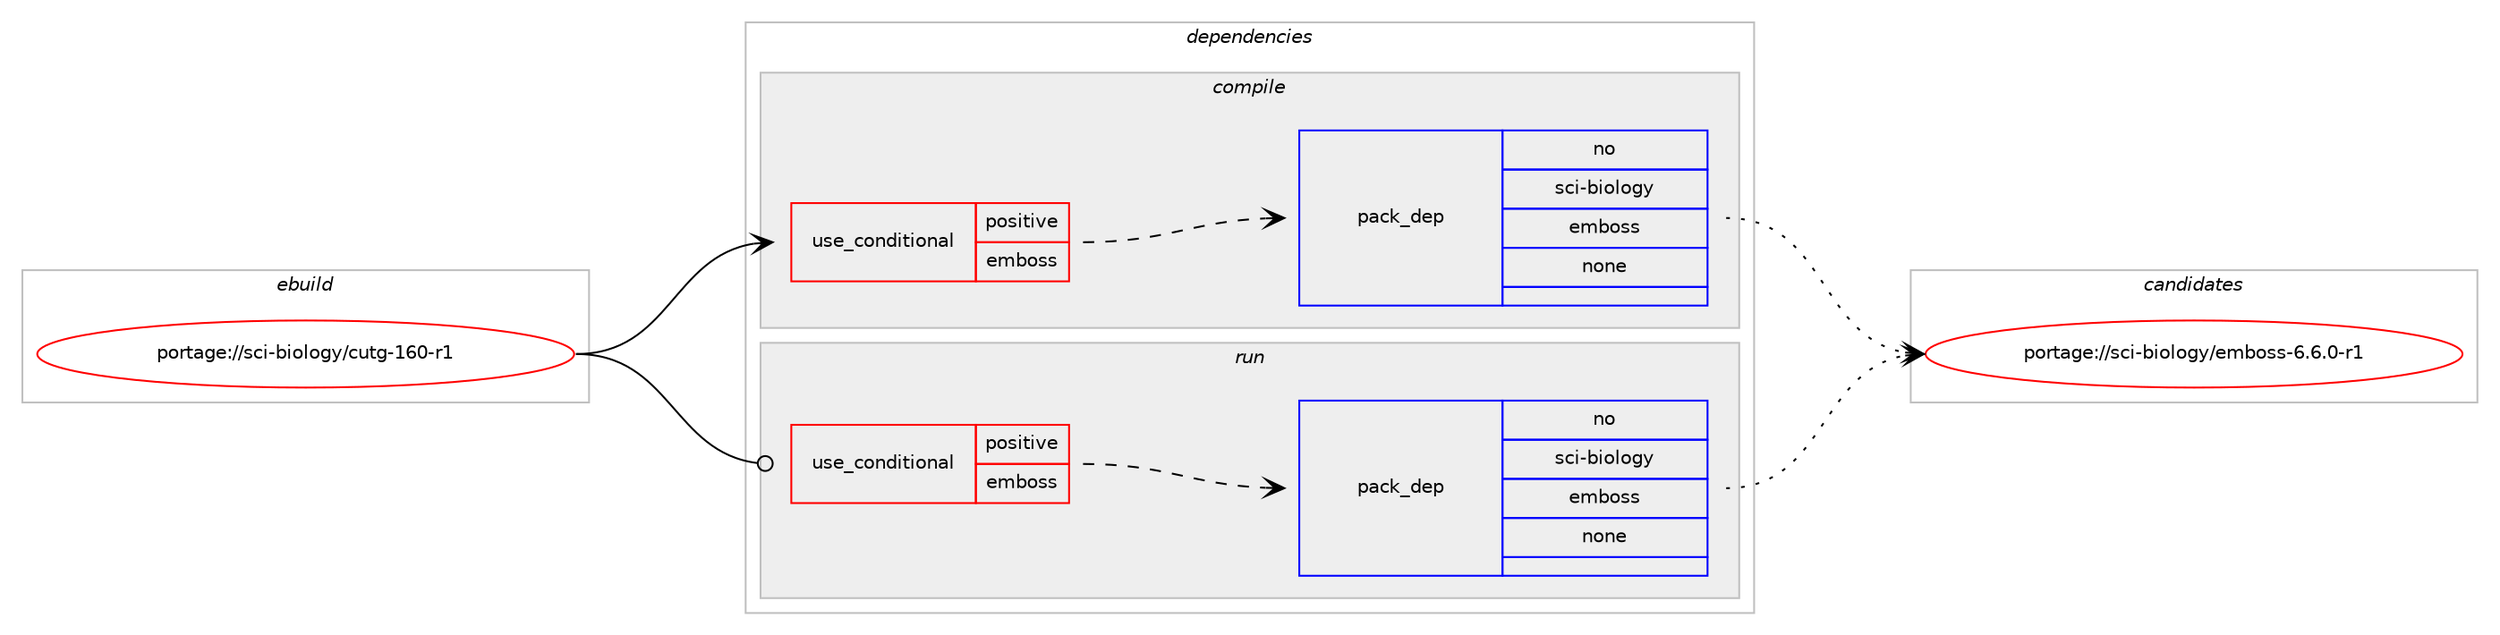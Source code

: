 digraph prolog {

# *************
# Graph options
# *************

newrank=true;
concentrate=true;
compound=true;
graph [rankdir=LR,fontname=Helvetica,fontsize=10,ranksep=1.5];#, ranksep=2.5, nodesep=0.2];
edge  [arrowhead=vee];
node  [fontname=Helvetica,fontsize=10];

# **********
# The ebuild
# **********

subgraph cluster_leftcol {
color=gray;
rank=same;
label=<<i>ebuild</i>>;
id [label="portage://sci-biology/cutg-160-r1", color=red, width=4, href="../sci-biology/cutg-160-r1.svg"];
}

# ****************
# The dependencies
# ****************

subgraph cluster_midcol {
color=gray;
label=<<i>dependencies</i>>;
subgraph cluster_compile {
fillcolor="#eeeeee";
style=filled;
label=<<i>compile</i>>;
subgraph cond190 {
dependency1819 [label=<<TABLE BORDER="0" CELLBORDER="1" CELLSPACING="0" CELLPADDING="4"><TR><TD ROWSPAN="3" CELLPADDING="10">use_conditional</TD></TR><TR><TD>positive</TD></TR><TR><TD>emboss</TD></TR></TABLE>>, shape=none, color=red];
subgraph pack1614 {
dependency1820 [label=<<TABLE BORDER="0" CELLBORDER="1" CELLSPACING="0" CELLPADDING="4" WIDTH="220"><TR><TD ROWSPAN="6" CELLPADDING="30">pack_dep</TD></TR><TR><TD WIDTH="110">no</TD></TR><TR><TD>sci-biology</TD></TR><TR><TD>emboss</TD></TR><TR><TD>none</TD></TR><TR><TD></TD></TR></TABLE>>, shape=none, color=blue];
}
dependency1819:e -> dependency1820:w [weight=20,style="dashed",arrowhead="vee"];
}
id:e -> dependency1819:w [weight=20,style="solid",arrowhead="vee"];
}
subgraph cluster_compileandrun {
fillcolor="#eeeeee";
style=filled;
label=<<i>compile and run</i>>;
}
subgraph cluster_run {
fillcolor="#eeeeee";
style=filled;
label=<<i>run</i>>;
subgraph cond191 {
dependency1821 [label=<<TABLE BORDER="0" CELLBORDER="1" CELLSPACING="0" CELLPADDING="4"><TR><TD ROWSPAN="3" CELLPADDING="10">use_conditional</TD></TR><TR><TD>positive</TD></TR><TR><TD>emboss</TD></TR></TABLE>>, shape=none, color=red];
subgraph pack1615 {
dependency1822 [label=<<TABLE BORDER="0" CELLBORDER="1" CELLSPACING="0" CELLPADDING="4" WIDTH="220"><TR><TD ROWSPAN="6" CELLPADDING="30">pack_dep</TD></TR><TR><TD WIDTH="110">no</TD></TR><TR><TD>sci-biology</TD></TR><TR><TD>emboss</TD></TR><TR><TD>none</TD></TR><TR><TD></TD></TR></TABLE>>, shape=none, color=blue];
}
dependency1821:e -> dependency1822:w [weight=20,style="dashed",arrowhead="vee"];
}
id:e -> dependency1821:w [weight=20,style="solid",arrowhead="odot"];
}
}

# **************
# The candidates
# **************

subgraph cluster_choices {
rank=same;
color=gray;
label=<<i>candidates</i>>;

subgraph choice1614 {
color=black;
nodesep=1;
choice11599105459810511110811110312147101109981111151154554465446484511449 [label="portage://sci-biology/emboss-6.6.0-r1", color=red, width=4,href="../sci-biology/emboss-6.6.0-r1.svg"];
dependency1820:e -> choice11599105459810511110811110312147101109981111151154554465446484511449:w [style=dotted,weight="100"];
}
subgraph choice1615 {
color=black;
nodesep=1;
choice11599105459810511110811110312147101109981111151154554465446484511449 [label="portage://sci-biology/emboss-6.6.0-r1", color=red, width=4,href="../sci-biology/emboss-6.6.0-r1.svg"];
dependency1822:e -> choice11599105459810511110811110312147101109981111151154554465446484511449:w [style=dotted,weight="100"];
}
}

}
